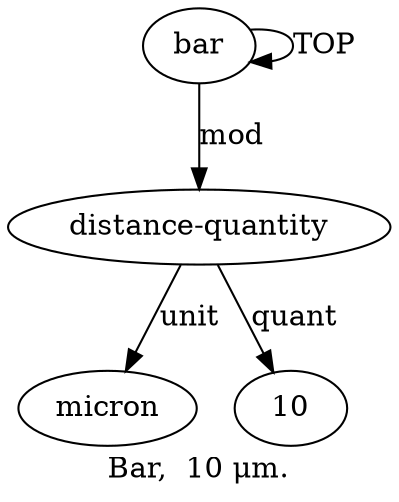 digraph  {
	graph [label="Bar,  10 μm."];
	node [label="\N"];
	a1	 [color=black,
		gold_ind=1,
		gold_label="distance-quantity",
		label="distance-quantity",
		test_ind=1,
		test_label="distance-quantity"];
	a2	 [color=black,
		gold_ind=2,
		gold_label=micron,
		label=micron,
		test_ind=2,
		test_label=micron];
	a1 -> a2 [key=0,
	color=black,
	gold_label=unit,
	label=unit,
	test_label=unit];
"a1 10" [color=black,
	gold_ind=-1,
	gold_label=10,
	label=10,
	test_ind=-1,
	test_label=10];
a1 -> "a1 10" [key=0,
color=black,
gold_label=quant,
label=quant,
test_label=quant];
a0 [color=black,
gold_ind=0,
gold_label=bar,
label=bar,
test_ind=0,
test_label=bar];
a0 -> a1 [key=0,
color=black,
gold_label=mod,
label=mod,
test_label=mod];
a0 -> a0 [key=0,
color=black,
gold_label=TOP,
label=TOP,
test_label=TOP];
}
